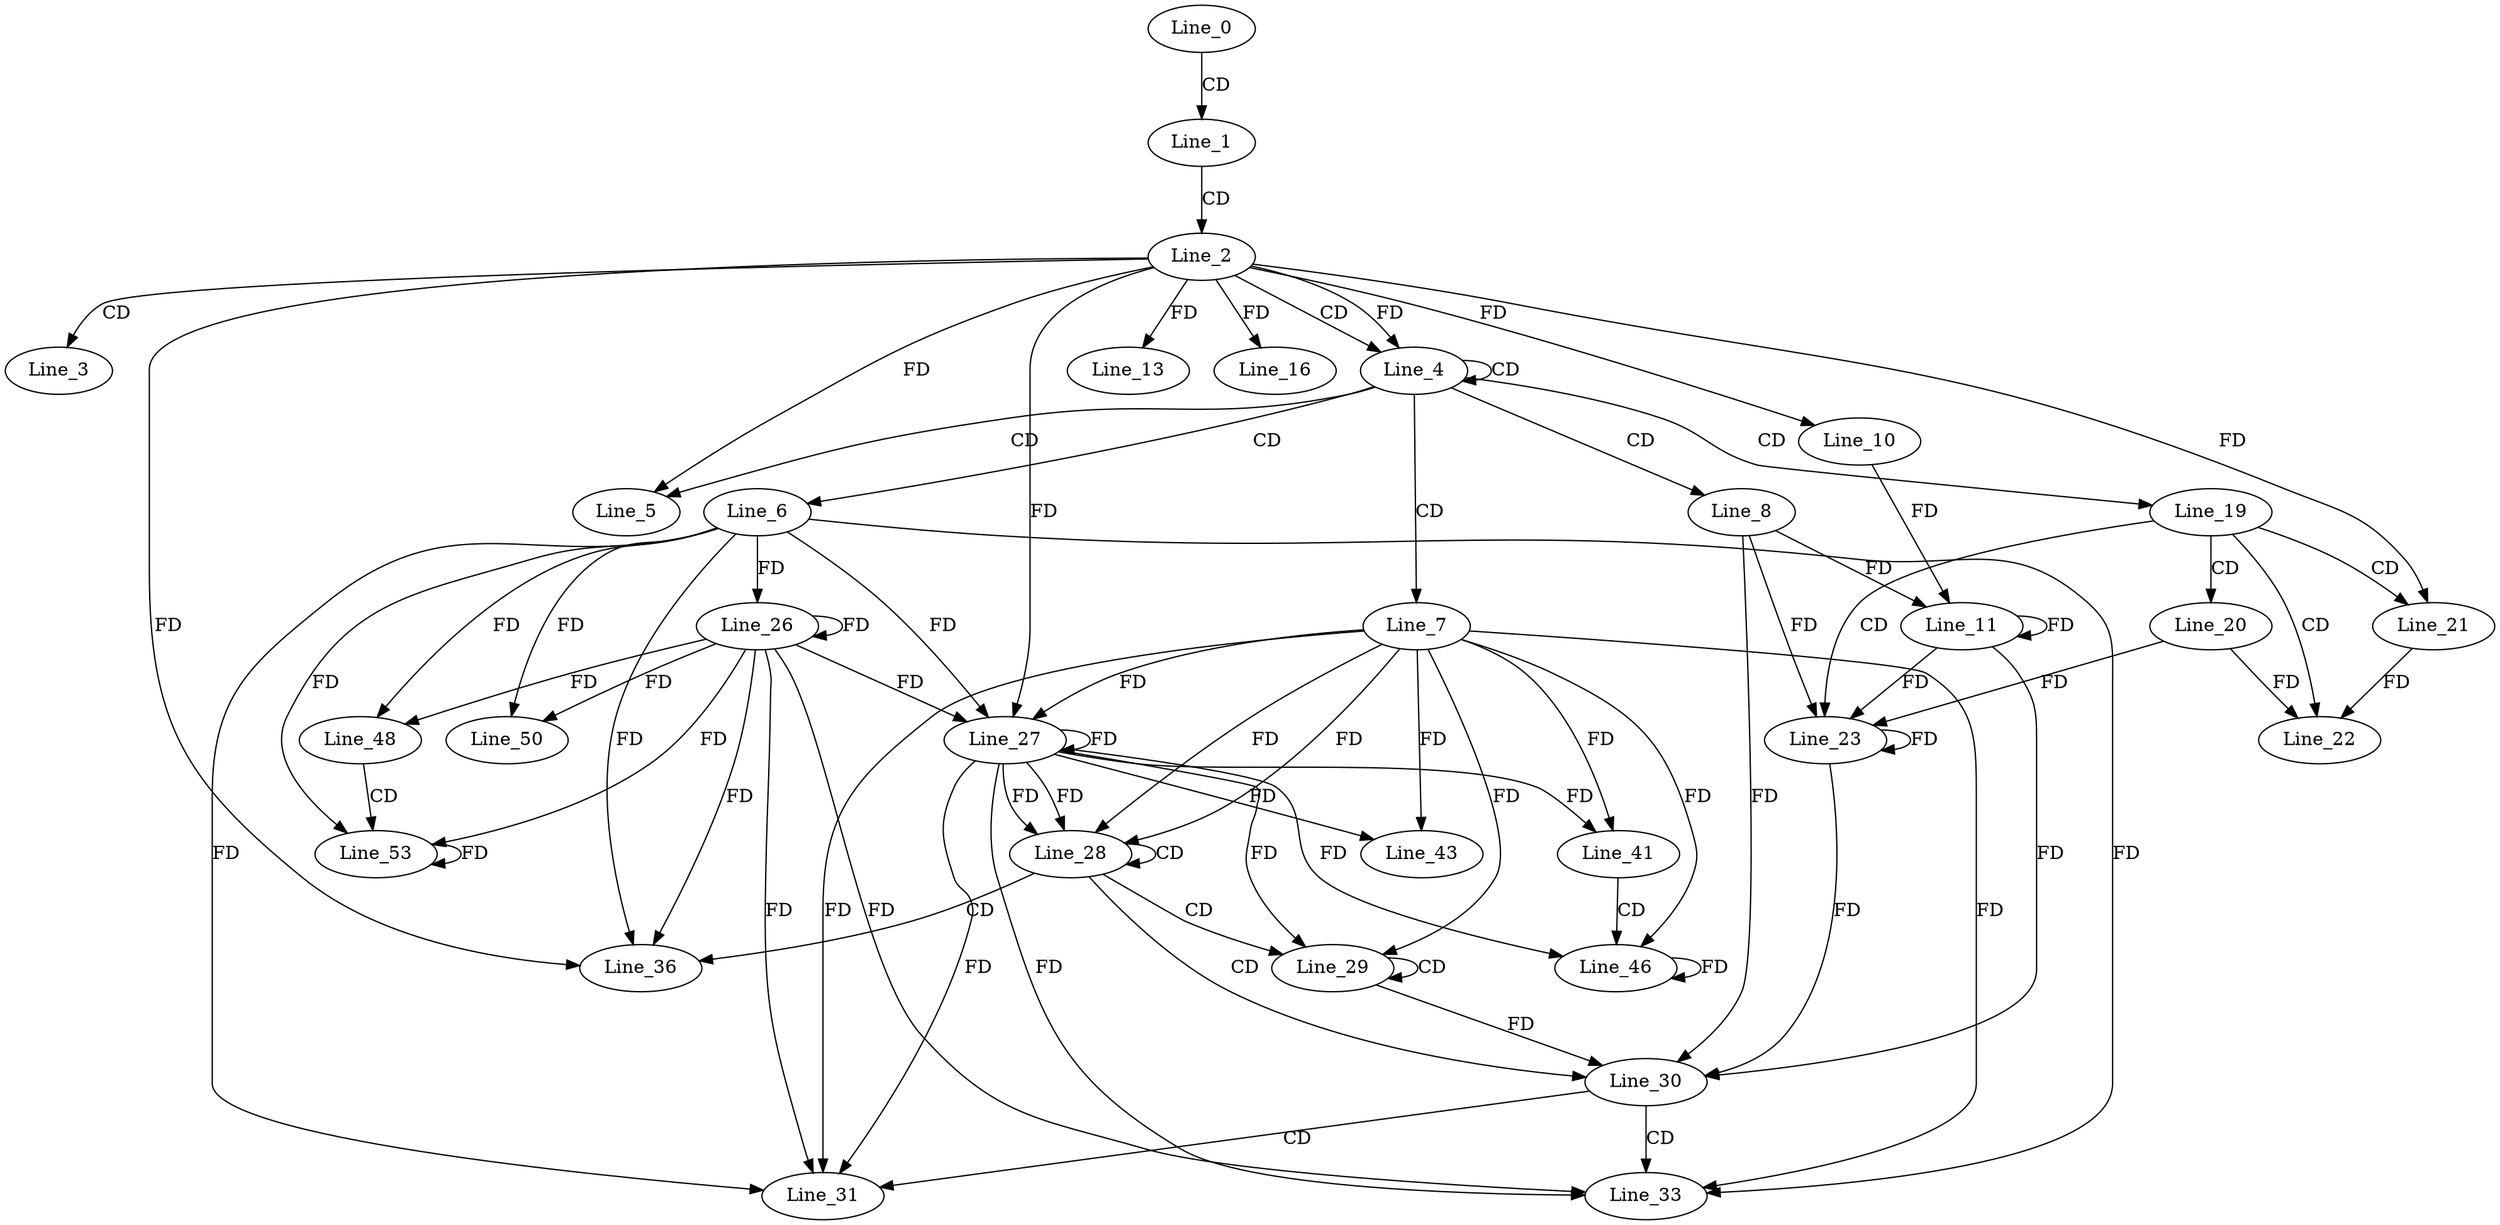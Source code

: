 digraph G {
  Line_0;
  Line_1;
  Line_2;
  Line_3;
  Line_3;
  Line_4;
  Line_4;
  Line_4;
  Line_5;
  Line_5;
  Line_6;
  Line_7;
  Line_8;
  Line_10;
  Line_11;
  Line_11;
  Line_10;
  Line_11;
  Line_13;
  Line_16;
  Line_19;
  Line_20;
  Line_21;
  Line_21;
  Line_22;
  Line_22;
  Line_23;
  Line_23;
  Line_26;
  Line_26;
  Line_27;
  Line_27;
  Line_27;
  Line_28;
  Line_28;
  Line_29;
  Line_29;
  Line_30;
  Line_31;
  Line_31;
  Line_33;
  Line_33;
  Line_36;
  Line_36;
  Line_41;
  Line_43;
  Line_46;
  Line_48;
  Line_50;
  Line_53;
  Line_0 -> Line_1 [ label="CD" ];
  Line_1 -> Line_2 [ label="CD" ];
  Line_2 -> Line_3 [ label="CD" ];
  Line_2 -> Line_4 [ label="CD" ];
  Line_4 -> Line_4 [ label="CD" ];
  Line_2 -> Line_4 [ label="FD" ];
  Line_4 -> Line_5 [ label="CD" ];
  Line_2 -> Line_5 [ label="FD" ];
  Line_4 -> Line_6 [ label="CD" ];
  Line_4 -> Line_7 [ label="CD" ];
  Line_4 -> Line_8 [ label="CD" ];
  Line_2 -> Line_10 [ label="FD" ];
  Line_8 -> Line_11 [ label="FD" ];
  Line_11 -> Line_11 [ label="FD" ];
  Line_10 -> Line_11 [ label="FD" ];
  Line_2 -> Line_13 [ label="FD" ];
  Line_2 -> Line_16 [ label="FD" ];
  Line_4 -> Line_19 [ label="CD" ];
  Line_19 -> Line_20 [ label="CD" ];
  Line_19 -> Line_21 [ label="CD" ];
  Line_2 -> Line_21 [ label="FD" ];
  Line_19 -> Line_22 [ label="CD" ];
  Line_20 -> Line_22 [ label="FD" ];
  Line_21 -> Line_22 [ label="FD" ];
  Line_19 -> Line_23 [ label="CD" ];
  Line_8 -> Line_23 [ label="FD" ];
  Line_11 -> Line_23 [ label="FD" ];
  Line_23 -> Line_23 [ label="FD" ];
  Line_20 -> Line_23 [ label="FD" ];
  Line_6 -> Line_26 [ label="FD" ];
  Line_26 -> Line_26 [ label="FD" ];
  Line_7 -> Line_27 [ label="FD" ];
  Line_27 -> Line_27 [ label="FD" ];
  Line_6 -> Line_27 [ label="FD" ];
  Line_26 -> Line_27 [ label="FD" ];
  Line_2 -> Line_27 [ label="FD" ];
  Line_7 -> Line_28 [ label="FD" ];
  Line_27 -> Line_28 [ label="FD" ];
  Line_28 -> Line_28 [ label="CD" ];
  Line_7 -> Line_28 [ label="FD" ];
  Line_27 -> Line_28 [ label="FD" ];
  Line_28 -> Line_29 [ label="CD" ];
  Line_29 -> Line_29 [ label="CD" ];
  Line_7 -> Line_29 [ label="FD" ];
  Line_27 -> Line_29 [ label="FD" ];
  Line_28 -> Line_30 [ label="CD" ];
  Line_8 -> Line_30 [ label="FD" ];
  Line_11 -> Line_30 [ label="FD" ];
  Line_23 -> Line_30 [ label="FD" ];
  Line_29 -> Line_30 [ label="FD" ];
  Line_30 -> Line_31 [ label="CD" ];
  Line_6 -> Line_31 [ label="FD" ];
  Line_26 -> Line_31 [ label="FD" ];
  Line_7 -> Line_31 [ label="FD" ];
  Line_27 -> Line_31 [ label="FD" ];
  Line_30 -> Line_33 [ label="CD" ];
  Line_6 -> Line_33 [ label="FD" ];
  Line_26 -> Line_33 [ label="FD" ];
  Line_7 -> Line_33 [ label="FD" ];
  Line_27 -> Line_33 [ label="FD" ];
  Line_28 -> Line_36 [ label="CD" ];
  Line_6 -> Line_36 [ label="FD" ];
  Line_26 -> Line_36 [ label="FD" ];
  Line_2 -> Line_36 [ label="FD" ];
  Line_7 -> Line_41 [ label="FD" ];
  Line_27 -> Line_41 [ label="FD" ];
  Line_7 -> Line_43 [ label="FD" ];
  Line_27 -> Line_43 [ label="FD" ];
  Line_41 -> Line_46 [ label="CD" ];
  Line_7 -> Line_46 [ label="FD" ];
  Line_27 -> Line_46 [ label="FD" ];
  Line_46 -> Line_46 [ label="FD" ];
  Line_6 -> Line_48 [ label="FD" ];
  Line_26 -> Line_48 [ label="FD" ];
  Line_6 -> Line_50 [ label="FD" ];
  Line_26 -> Line_50 [ label="FD" ];
  Line_48 -> Line_53 [ label="CD" ];
  Line_6 -> Line_53 [ label="FD" ];
  Line_26 -> Line_53 [ label="FD" ];
  Line_53 -> Line_53 [ label="FD" ];
}

